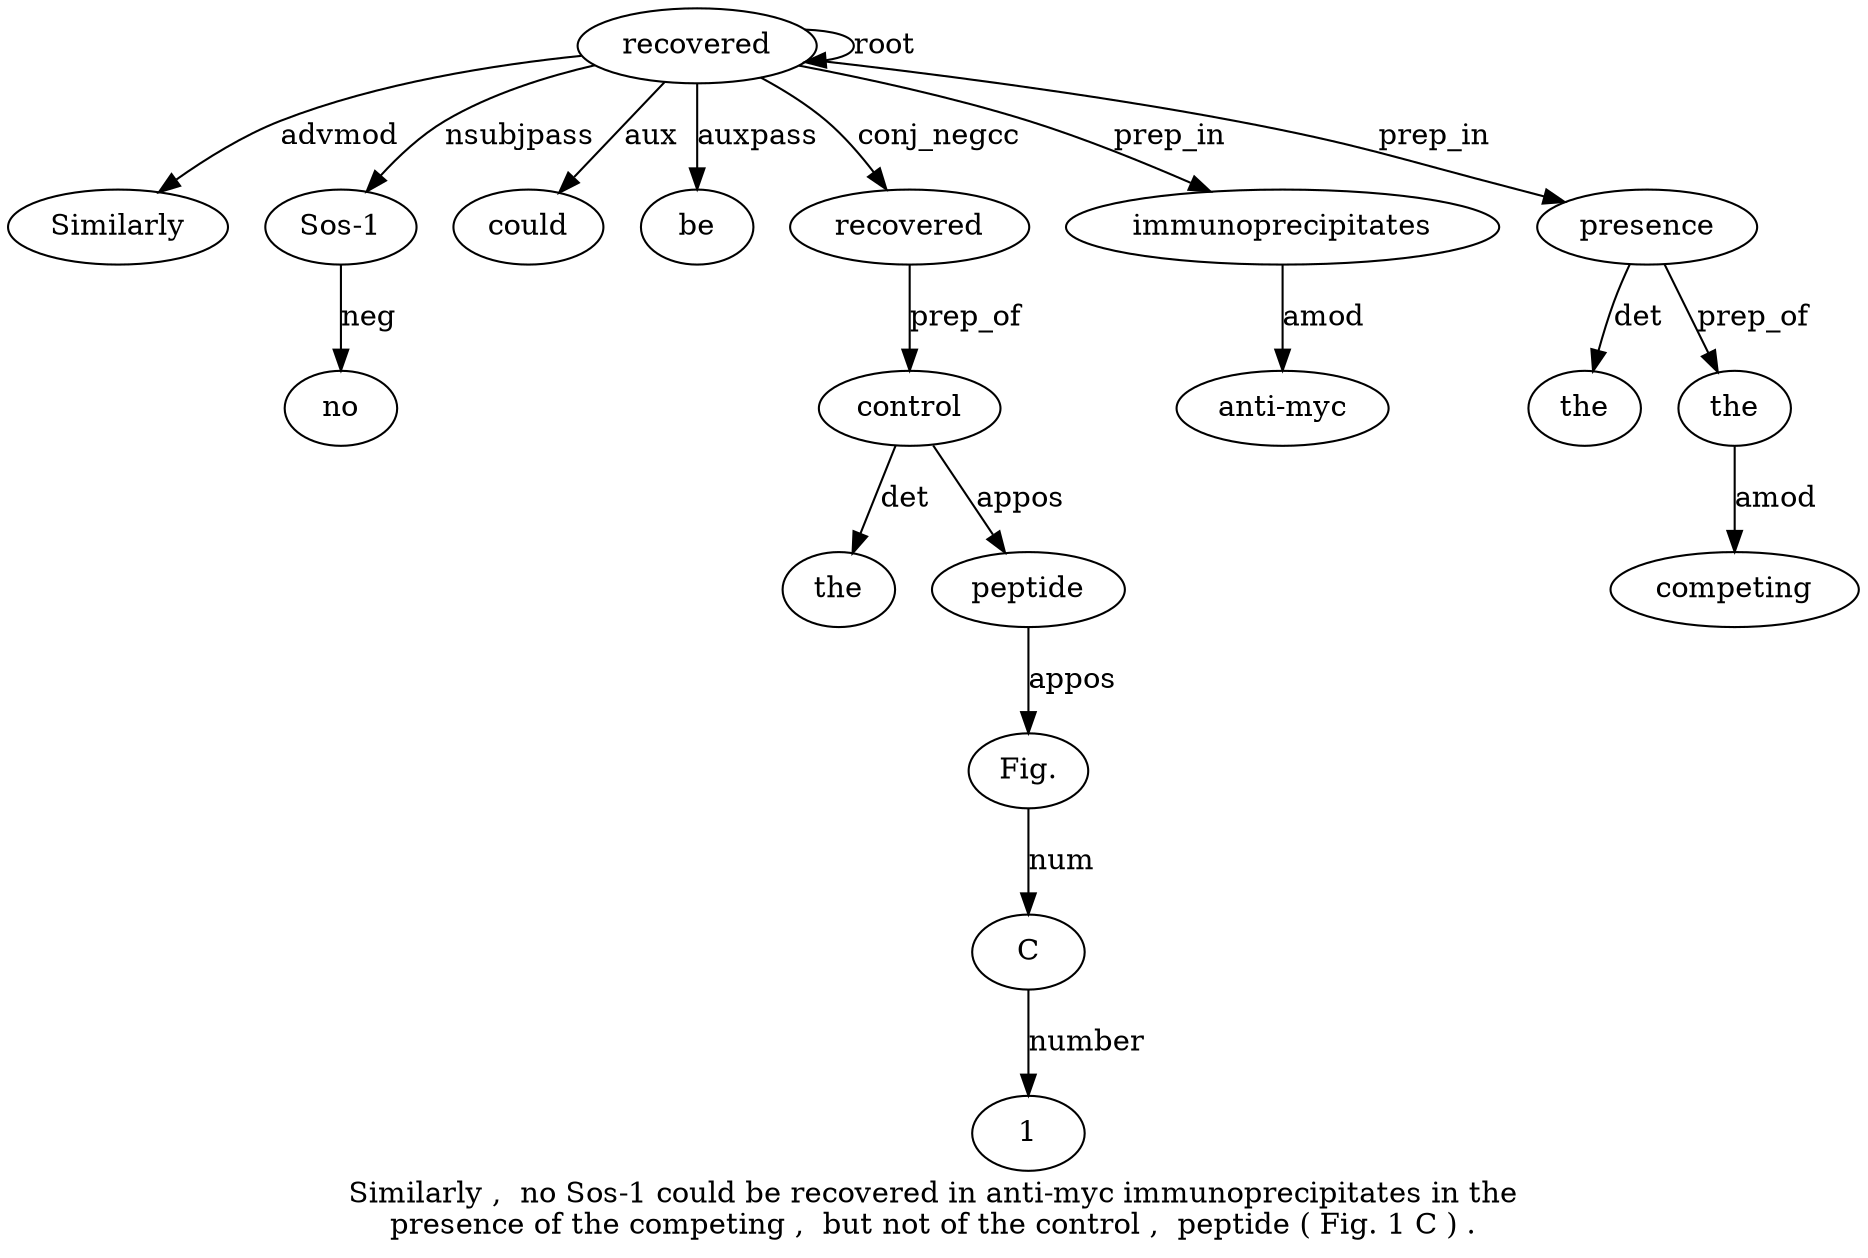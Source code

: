 digraph "Similarly ,  no Sos-1 could be recovered in anti-myc immunoprecipitates in the presence of the competing ,  but not of the control ,  peptide ( Fig. 1 C ) ." {
label="Similarly ,  no Sos-1 could be recovered in anti-myc immunoprecipitates in the
presence of the competing ,  but not of the control ,  peptide ( Fig. 1 C ) .";
recovered7 [style=filled, fillcolor=white, label=recovered];
Similarly1 [style=filled, fillcolor=white, label=Similarly];
recovered7 -> Similarly1  [label=advmod];
"Sos-14" [style=filled, fillcolor=white, label="Sos-1"];
no3 [style=filled, fillcolor=white, label=no];
"Sos-14" -> no3  [label=neg];
recovered7 -> "Sos-14"  [label=nsubjpass];
could5 [style=filled, fillcolor=white, label=could];
recovered7 -> could5  [label=aux];
be6 [style=filled, fillcolor=white, label=be];
recovered7 -> be6  [label=auxpass];
recovered7 -> recovered7  [label=root];
"recovered7'" [style=filled, fillcolor=white, label=recovered];
recovered7 -> "recovered7'"  [label=conj_negcc];
immunoprecipitates10 [style=filled, fillcolor=white, label=immunoprecipitates];
"anti-myc9" [style=filled, fillcolor=white, label="anti-myc"];
immunoprecipitates10 -> "anti-myc9"  [label=amod];
recovered7 -> immunoprecipitates10  [label=prep_in];
presence13 [style=filled, fillcolor=white, label=presence];
the12 [style=filled, fillcolor=white, label=the];
presence13 -> the12  [label=det];
recovered7 -> presence13  [label=prep_in];
the15 [style=filled, fillcolor=white, label=the];
presence13 -> the15  [label=prep_of];
competing16 [style=filled, fillcolor=white, label=competing];
the15 -> competing16  [label=amod];
control22 [style=filled, fillcolor=white, label=control];
the21 [style=filled, fillcolor=white, label=the];
control22 -> the21  [label=det];
"recovered7'" -> control22  [label=prep_of];
peptide24 [style=filled, fillcolor=white, label=peptide];
control22 -> peptide24  [label=appos];
"Fig.26" [style=filled, fillcolor=white, label="Fig."];
peptide24 -> "Fig.26"  [label=appos];
C28 [style=filled, fillcolor=white, label=C];
127 [style=filled, fillcolor=white, label=1];
C28 -> 127  [label=number];
"Fig.26" -> C28  [label=num];
}
